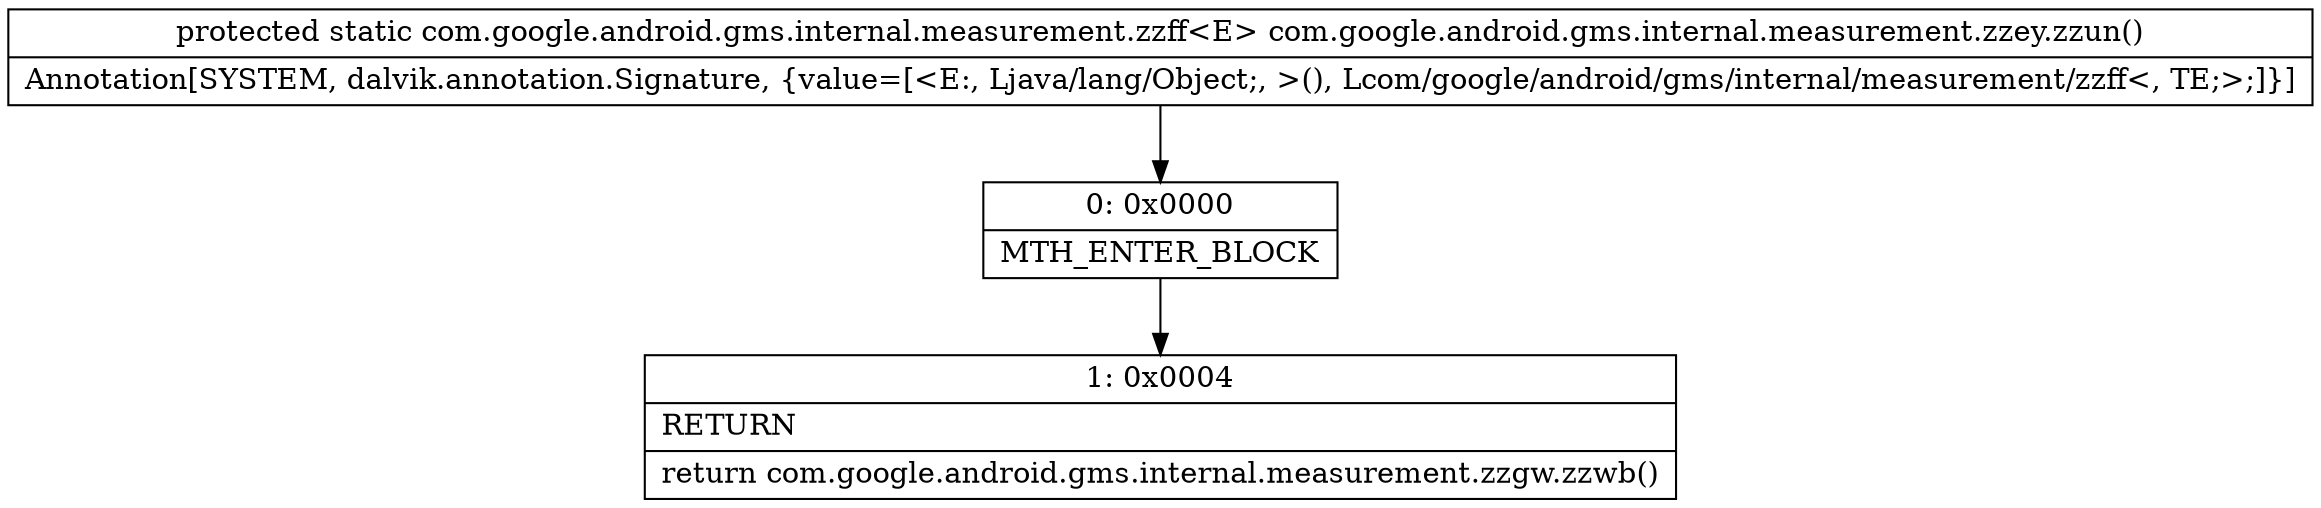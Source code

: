 digraph "CFG forcom.google.android.gms.internal.measurement.zzey.zzun()Lcom\/google\/android\/gms\/internal\/measurement\/zzff;" {
Node_0 [shape=record,label="{0\:\ 0x0000|MTH_ENTER_BLOCK\l}"];
Node_1 [shape=record,label="{1\:\ 0x0004|RETURN\l|return com.google.android.gms.internal.measurement.zzgw.zzwb()\l}"];
MethodNode[shape=record,label="{protected static com.google.android.gms.internal.measurement.zzff\<E\> com.google.android.gms.internal.measurement.zzey.zzun()  | Annotation[SYSTEM, dalvik.annotation.Signature, \{value=[\<E:, Ljava\/lang\/Object;, \>(), Lcom\/google\/android\/gms\/internal\/measurement\/zzff\<, TE;\>;]\}]\l}"];
MethodNode -> Node_0;
Node_0 -> Node_1;
}

